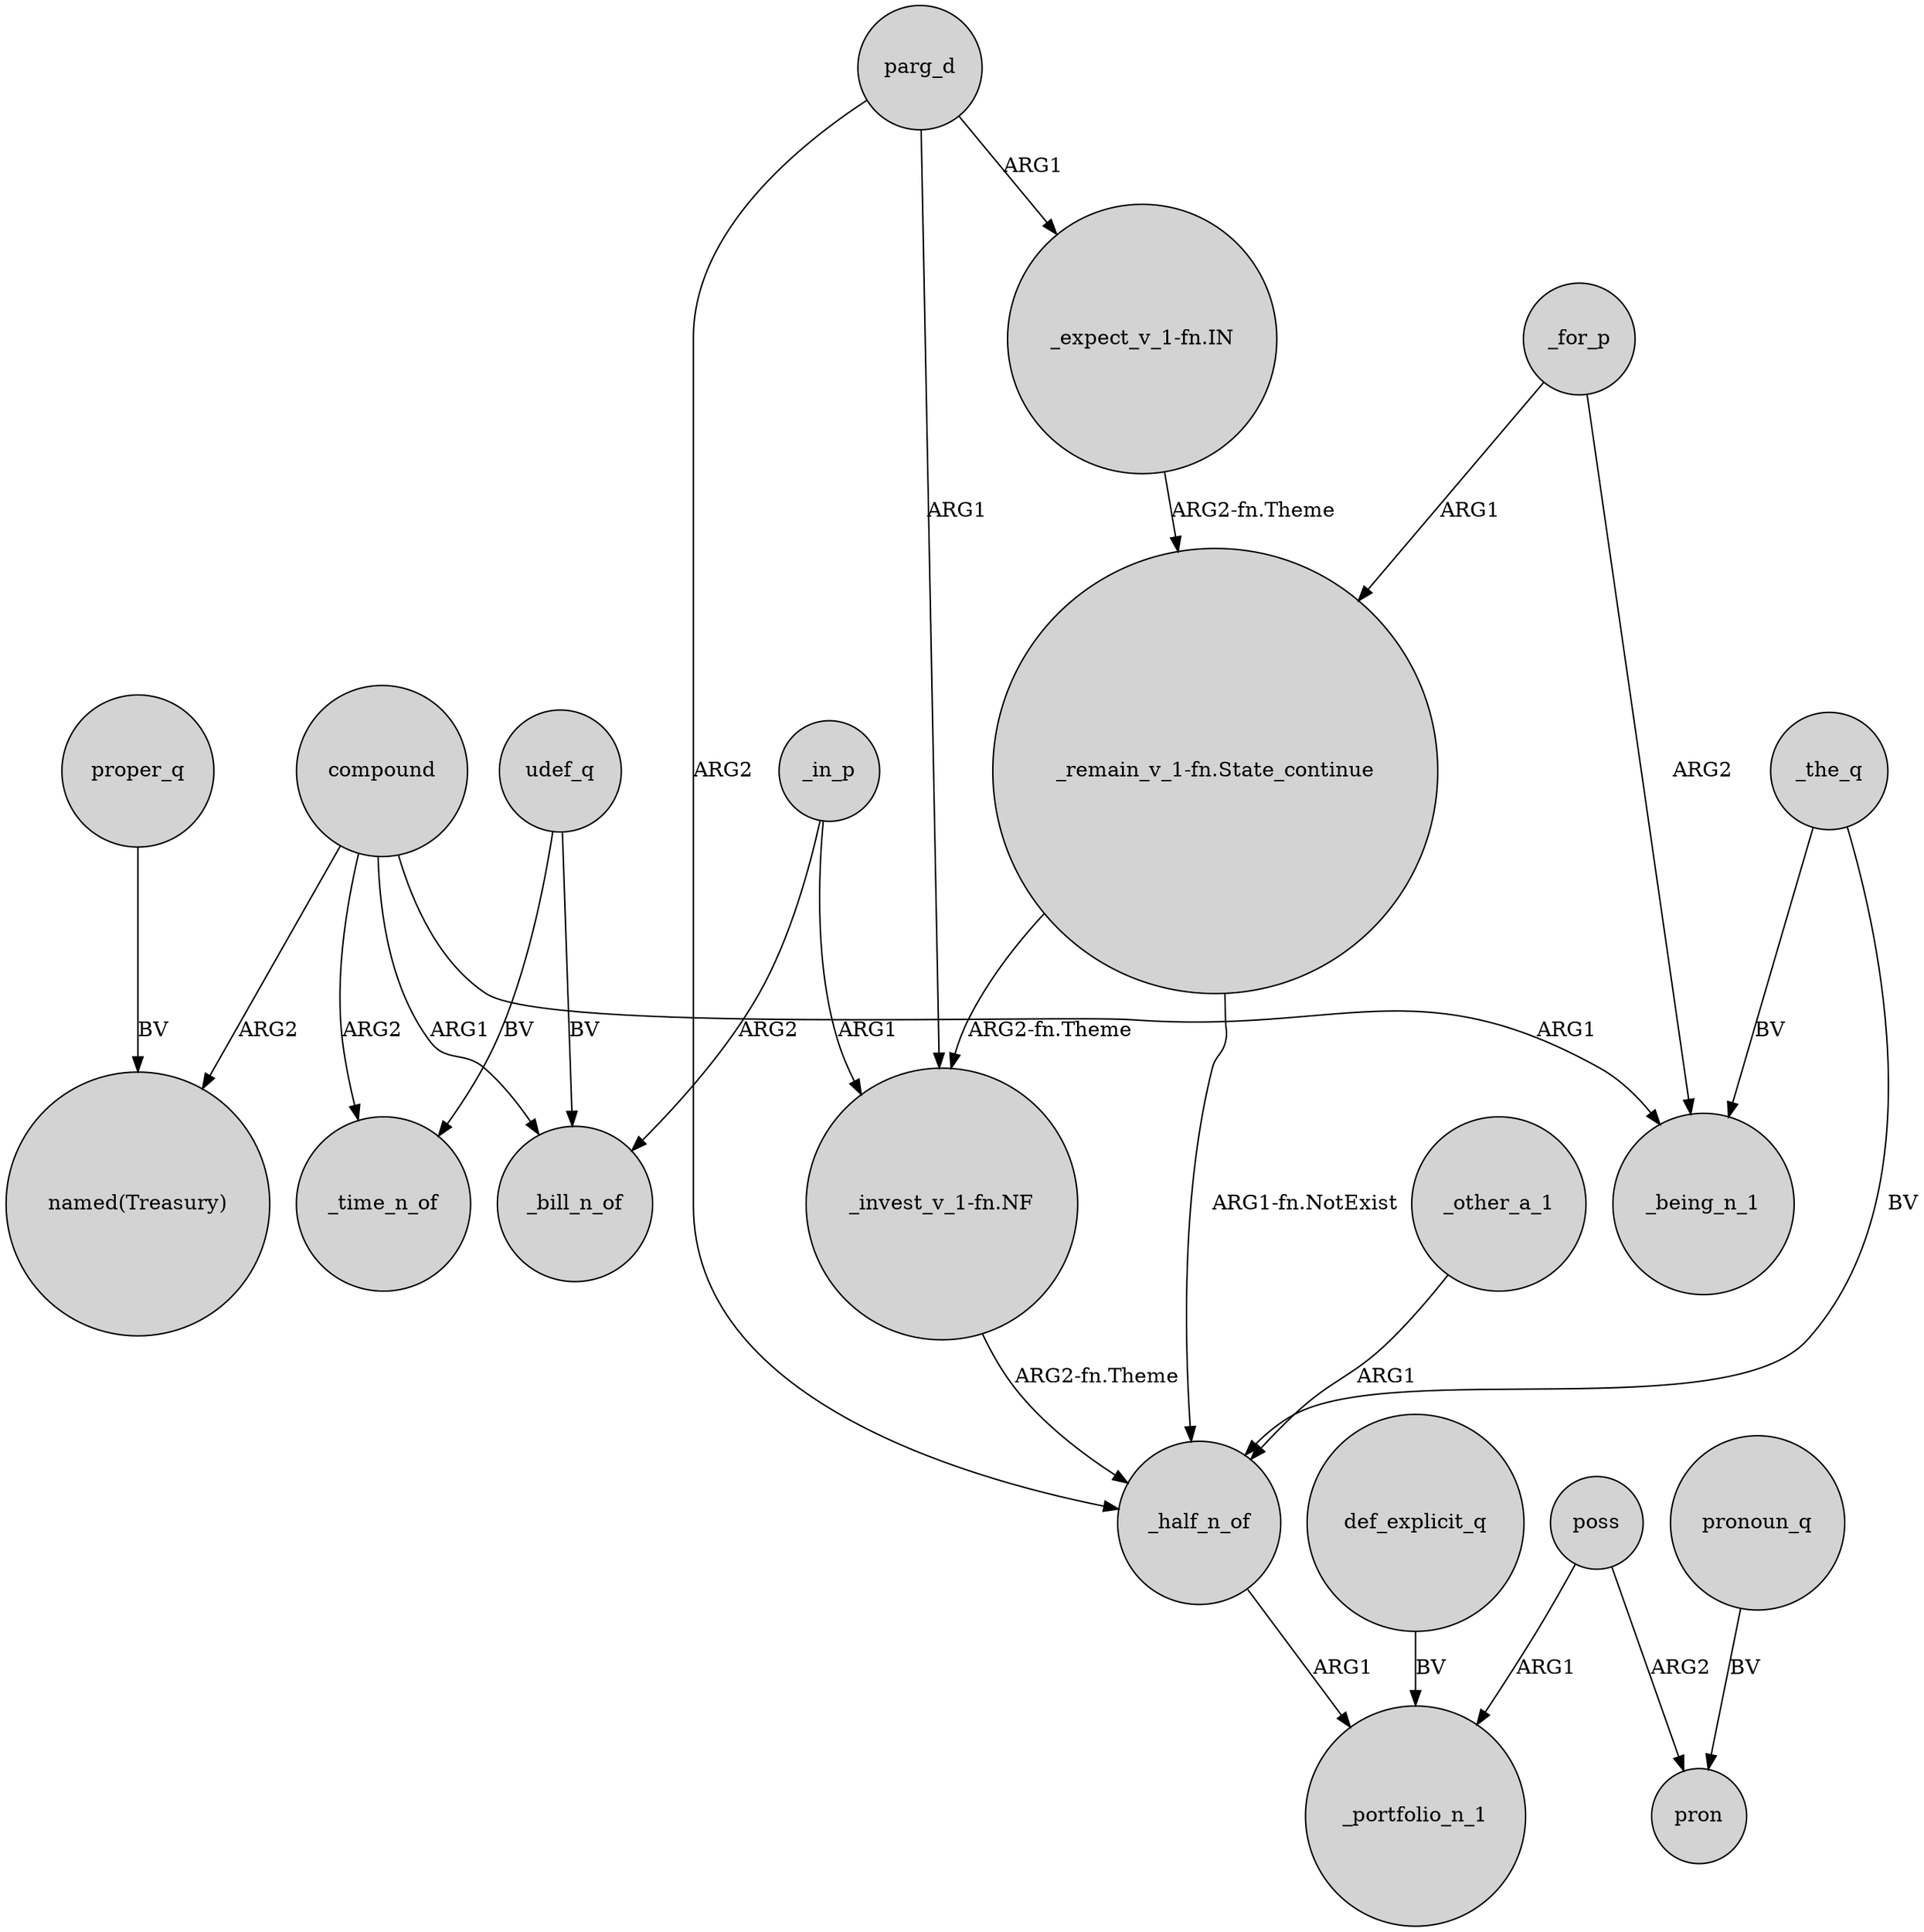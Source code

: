 digraph {
	node [shape=circle style=filled]
	compound -> "named(Treasury)" [label=ARG2]
	poss -> pron [label=ARG2]
	compound -> _bill_n_of [label=ARG1]
	parg_d -> _half_n_of [label=ARG2]
	parg_d -> "_invest_v_1-fn.NF" [label=ARG1]
	_in_p -> "_invest_v_1-fn.NF" [label=ARG1]
	"_invest_v_1-fn.NF" -> _half_n_of [label="ARG2-fn.Theme"]
	"_remain_v_1-fn.State_continue" -> "_invest_v_1-fn.NF" [label="ARG2-fn.Theme"]
	_for_p -> "_remain_v_1-fn.State_continue" [label=ARG1]
	udef_q -> _bill_n_of [label=BV]
	poss -> _portfolio_n_1 [label=ARG1]
	def_explicit_q -> _portfolio_n_1 [label=BV]
	_the_q -> _being_n_1 [label=BV]
	_in_p -> _bill_n_of [label=ARG2]
	pronoun_q -> pron [label=BV]
	_other_a_1 -> _half_n_of [label=ARG1]
	"_remain_v_1-fn.State_continue" -> _half_n_of [label="ARG1-fn.NotExist"]
	udef_q -> _time_n_of [label=BV]
	parg_d -> "_expect_v_1-fn.IN" [label=ARG1]
	compound -> _time_n_of [label=ARG2]
	proper_q -> "named(Treasury)" [label=BV]
	compound -> _being_n_1 [label=ARG1]
	"_expect_v_1-fn.IN" -> "_remain_v_1-fn.State_continue" [label="ARG2-fn.Theme"]
	_the_q -> _half_n_of [label=BV]
	_half_n_of -> _portfolio_n_1 [label=ARG1]
	_for_p -> _being_n_1 [label=ARG2]
}
